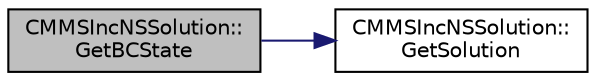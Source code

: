 digraph "CMMSIncNSSolution::GetBCState"
{
 // LATEX_PDF_SIZE
  edge [fontname="Helvetica",fontsize="10",labelfontname="Helvetica",labelfontsize="10"];
  node [fontname="Helvetica",fontsize="10",shape=record];
  rankdir="LR";
  Node1 [label="CMMSIncNSSolution::\lGetBCState",height=0.2,width=0.4,color="black", fillcolor="grey75", style="filled", fontcolor="black",tooltip="Get the boundary conditions state for an exact solution."];
  Node1 -> Node2 [color="midnightblue",fontsize="10",style="solid",fontname="Helvetica"];
  Node2 [label="CMMSIncNSSolution::\lGetSolution",height=0.2,width=0.4,color="black", fillcolor="white", style="filled",URL="$classCMMSIncNSSolution.html#afd7e3c9484e5f96836b61ef763f18d5d",tooltip="Get the exact solution at the current position and time."];
}

